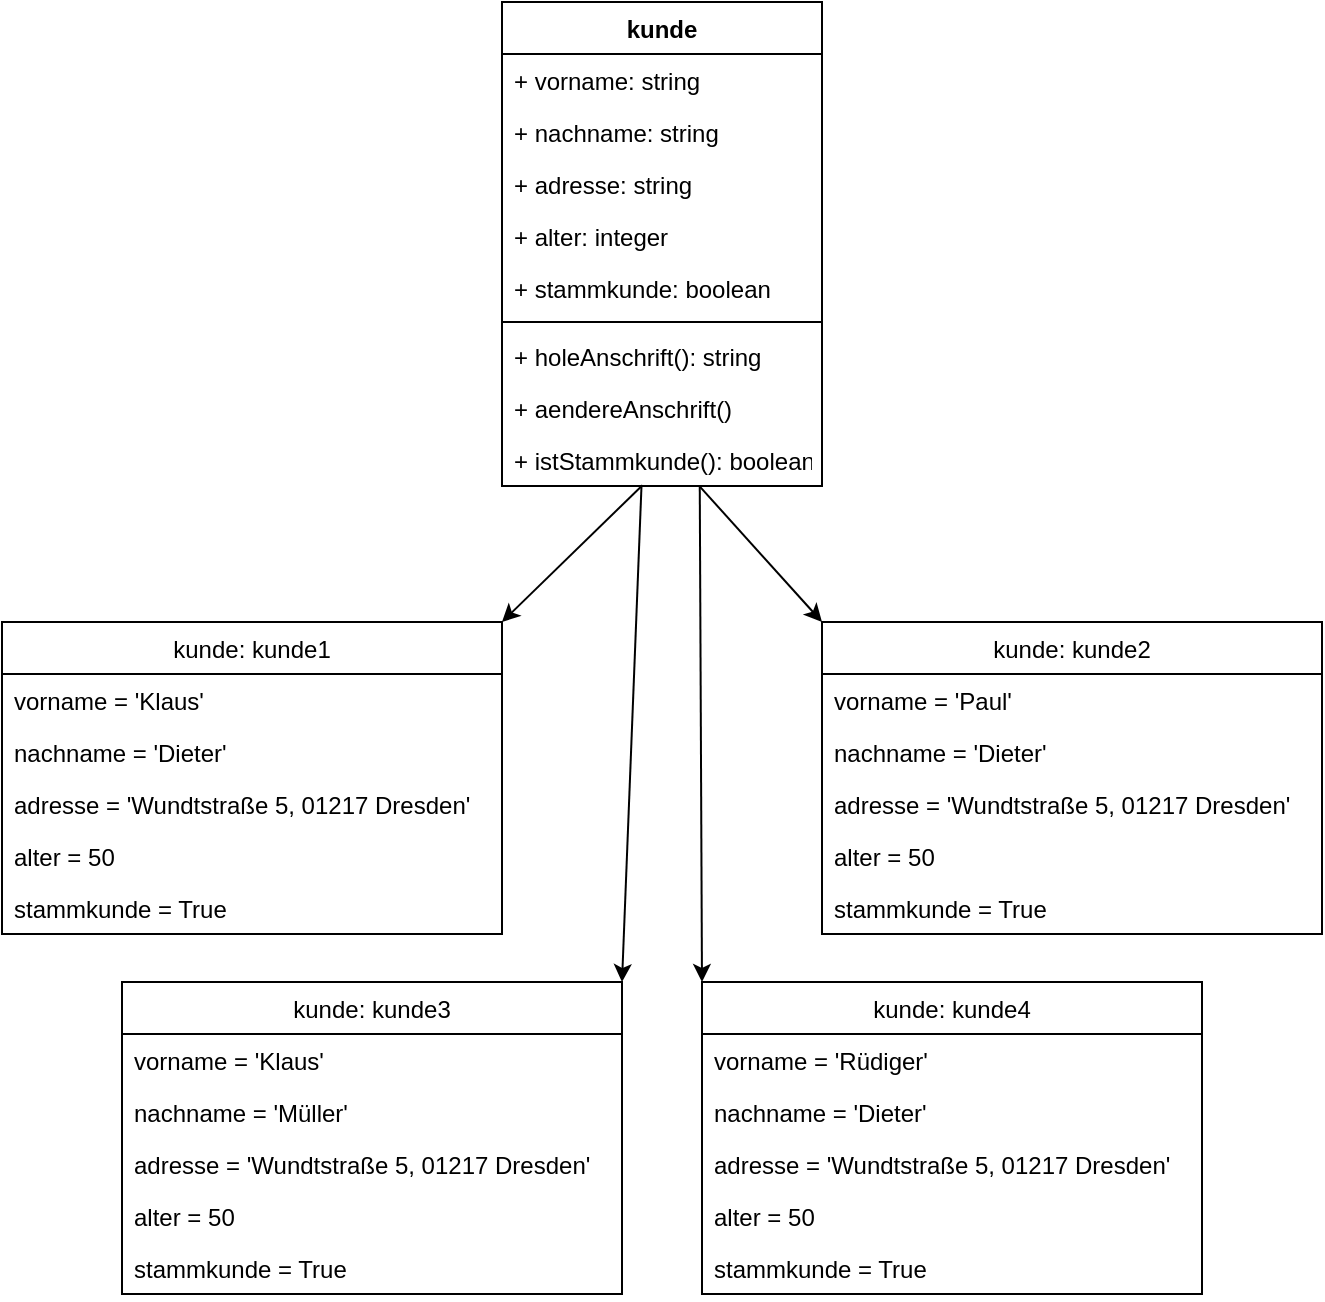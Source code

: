 <mxfile version="13.10.1" type="device"><diagram id="GSJ6W59w4i5gZUs6FGtd" name="Page-1"><mxGraphModel dx="159" dy="79" grid="1" gridSize="10" guides="1" tooltips="1" connect="1" arrows="1" fold="1" page="1" pageScale="1" pageWidth="827" pageHeight="1169" math="0" shadow="0"><root><mxCell id="0"/><mxCell id="1" parent="0"/><mxCell id="jthKy0gG9UhMuQ1eCn7M-15" value="kunde: kunde4" style="swimlane;fontStyle=0;childLayout=stackLayout;horizontal=1;startSize=26;fillColor=none;horizontalStack=0;resizeParent=1;resizeParentMax=0;resizeLast=0;collapsible=1;marginBottom=0;" vertex="1" parent="1"><mxGeometry x="440" y="920" width="250" height="156" as="geometry"/></mxCell><mxCell id="jthKy0gG9UhMuQ1eCn7M-16" value="vorname = 'Rüdiger'" style="text;strokeColor=none;fillColor=none;align=left;verticalAlign=top;spacingLeft=4;spacingRight=4;overflow=hidden;rotatable=0;points=[[0,0.5],[1,0.5]];portConstraint=eastwest;" vertex="1" parent="jthKy0gG9UhMuQ1eCn7M-15"><mxGeometry y="26" width="250" height="26" as="geometry"/></mxCell><mxCell id="jthKy0gG9UhMuQ1eCn7M-17" value="nachname = 'Dieter'" style="text;strokeColor=none;fillColor=none;align=left;verticalAlign=top;spacingLeft=4;spacingRight=4;overflow=hidden;rotatable=0;points=[[0,0.5],[1,0.5]];portConstraint=eastwest;" vertex="1" parent="jthKy0gG9UhMuQ1eCn7M-15"><mxGeometry y="52" width="250" height="26" as="geometry"/></mxCell><mxCell id="jthKy0gG9UhMuQ1eCn7M-18" value="adresse = 'Wundtstraße 5, 01217 Dresden'&#10;" style="text;strokeColor=none;fillColor=none;align=left;verticalAlign=top;spacingLeft=4;spacingRight=4;overflow=hidden;rotatable=0;points=[[0,0.5],[1,0.5]];portConstraint=eastwest;" vertex="1" parent="jthKy0gG9UhMuQ1eCn7M-15"><mxGeometry y="78" width="250" height="26" as="geometry"/></mxCell><mxCell id="jthKy0gG9UhMuQ1eCn7M-19" value="alter = 50" style="text;strokeColor=none;fillColor=none;align=left;verticalAlign=top;spacingLeft=4;spacingRight=4;overflow=hidden;rotatable=0;points=[[0,0.5],[1,0.5]];portConstraint=eastwest;" vertex="1" parent="jthKy0gG9UhMuQ1eCn7M-15"><mxGeometry y="104" width="250" height="26" as="geometry"/></mxCell><mxCell id="jthKy0gG9UhMuQ1eCn7M-20" value="stammkunde = True" style="text;strokeColor=none;fillColor=none;align=left;verticalAlign=top;spacingLeft=4;spacingRight=4;overflow=hidden;rotatable=0;points=[[0,0.5],[1,0.5]];portConstraint=eastwest;" vertex="1" parent="jthKy0gG9UhMuQ1eCn7M-15"><mxGeometry y="130" width="250" height="26" as="geometry"/></mxCell><mxCell id="jthKy0gG9UhMuQ1eCn7M-27" value="kunde: kunde1" style="swimlane;fontStyle=0;childLayout=stackLayout;horizontal=1;startSize=26;fillColor=none;horizontalStack=0;resizeParent=1;resizeParentMax=0;resizeLast=0;collapsible=1;marginBottom=0;" vertex="1" parent="1"><mxGeometry x="90" y="740" width="250" height="156" as="geometry"/></mxCell><mxCell id="jthKy0gG9UhMuQ1eCn7M-28" value="vorname = 'Klaus'" style="text;strokeColor=none;fillColor=none;align=left;verticalAlign=top;spacingLeft=4;spacingRight=4;overflow=hidden;rotatable=0;points=[[0,0.5],[1,0.5]];portConstraint=eastwest;" vertex="1" parent="jthKy0gG9UhMuQ1eCn7M-27"><mxGeometry y="26" width="250" height="26" as="geometry"/></mxCell><mxCell id="jthKy0gG9UhMuQ1eCn7M-29" value="nachname = 'Dieter'" style="text;strokeColor=none;fillColor=none;align=left;verticalAlign=top;spacingLeft=4;spacingRight=4;overflow=hidden;rotatable=0;points=[[0,0.5],[1,0.5]];portConstraint=eastwest;" vertex="1" parent="jthKy0gG9UhMuQ1eCn7M-27"><mxGeometry y="52" width="250" height="26" as="geometry"/></mxCell><mxCell id="jthKy0gG9UhMuQ1eCn7M-30" value="adresse = 'Wundtstraße 5, 01217 Dresden'&#10;" style="text;strokeColor=none;fillColor=none;align=left;verticalAlign=top;spacingLeft=4;spacingRight=4;overflow=hidden;rotatable=0;points=[[0,0.5],[1,0.5]];portConstraint=eastwest;" vertex="1" parent="jthKy0gG9UhMuQ1eCn7M-27"><mxGeometry y="78" width="250" height="26" as="geometry"/></mxCell><mxCell id="jthKy0gG9UhMuQ1eCn7M-31" value="alter = 50" style="text;strokeColor=none;fillColor=none;align=left;verticalAlign=top;spacingLeft=4;spacingRight=4;overflow=hidden;rotatable=0;points=[[0,0.5],[1,0.5]];portConstraint=eastwest;" vertex="1" parent="jthKy0gG9UhMuQ1eCn7M-27"><mxGeometry y="104" width="250" height="26" as="geometry"/></mxCell><mxCell id="jthKy0gG9UhMuQ1eCn7M-32" value="stammkunde = True" style="text;strokeColor=none;fillColor=none;align=left;verticalAlign=top;spacingLeft=4;spacingRight=4;overflow=hidden;rotatable=0;points=[[0,0.5],[1,0.5]];portConstraint=eastwest;" vertex="1" parent="jthKy0gG9UhMuQ1eCn7M-27"><mxGeometry y="130" width="250" height="26" as="geometry"/></mxCell><mxCell id="jthKy0gG9UhMuQ1eCn7M-33" value="kunde: kunde2" style="swimlane;fontStyle=0;childLayout=stackLayout;horizontal=1;startSize=26;fillColor=none;horizontalStack=0;resizeParent=1;resizeParentMax=0;resizeLast=0;collapsible=1;marginBottom=0;" vertex="1" parent="1"><mxGeometry x="500" y="740" width="250" height="156" as="geometry"/></mxCell><mxCell id="jthKy0gG9UhMuQ1eCn7M-34" value="vorname = 'Paul'" style="text;strokeColor=none;fillColor=none;align=left;verticalAlign=top;spacingLeft=4;spacingRight=4;overflow=hidden;rotatable=0;points=[[0,0.5],[1,0.5]];portConstraint=eastwest;" vertex="1" parent="jthKy0gG9UhMuQ1eCn7M-33"><mxGeometry y="26" width="250" height="26" as="geometry"/></mxCell><mxCell id="jthKy0gG9UhMuQ1eCn7M-35" value="nachname = 'Dieter'" style="text;strokeColor=none;fillColor=none;align=left;verticalAlign=top;spacingLeft=4;spacingRight=4;overflow=hidden;rotatable=0;points=[[0,0.5],[1,0.5]];portConstraint=eastwest;" vertex="1" parent="jthKy0gG9UhMuQ1eCn7M-33"><mxGeometry y="52" width="250" height="26" as="geometry"/></mxCell><mxCell id="jthKy0gG9UhMuQ1eCn7M-36" value="adresse = 'Wundtstraße 5, 01217 Dresden'&#10;" style="text;strokeColor=none;fillColor=none;align=left;verticalAlign=top;spacingLeft=4;spacingRight=4;overflow=hidden;rotatable=0;points=[[0,0.5],[1,0.5]];portConstraint=eastwest;" vertex="1" parent="jthKy0gG9UhMuQ1eCn7M-33"><mxGeometry y="78" width="250" height="26" as="geometry"/></mxCell><mxCell id="jthKy0gG9UhMuQ1eCn7M-37" value="alter = 50" style="text;strokeColor=none;fillColor=none;align=left;verticalAlign=top;spacingLeft=4;spacingRight=4;overflow=hidden;rotatable=0;points=[[0,0.5],[1,0.5]];portConstraint=eastwest;" vertex="1" parent="jthKy0gG9UhMuQ1eCn7M-33"><mxGeometry y="104" width="250" height="26" as="geometry"/></mxCell><mxCell id="jthKy0gG9UhMuQ1eCn7M-38" value="stammkunde = True" style="text;strokeColor=none;fillColor=none;align=left;verticalAlign=top;spacingLeft=4;spacingRight=4;overflow=hidden;rotatable=0;points=[[0,0.5],[1,0.5]];portConstraint=eastwest;" vertex="1" parent="jthKy0gG9UhMuQ1eCn7M-33"><mxGeometry y="130" width="250" height="26" as="geometry"/></mxCell><mxCell id="jthKy0gG9UhMuQ1eCn7M-21" value="kunde: kunde3" style="swimlane;fontStyle=0;childLayout=stackLayout;horizontal=1;startSize=26;fillColor=none;horizontalStack=0;resizeParent=1;resizeParentMax=0;resizeLast=0;collapsible=1;marginBottom=0;" vertex="1" parent="1"><mxGeometry x="150" y="920" width="250" height="156" as="geometry"/></mxCell><mxCell id="jthKy0gG9UhMuQ1eCn7M-22" value="vorname = 'Klaus'" style="text;strokeColor=none;fillColor=none;align=left;verticalAlign=top;spacingLeft=4;spacingRight=4;overflow=hidden;rotatable=0;points=[[0,0.5],[1,0.5]];portConstraint=eastwest;" vertex="1" parent="jthKy0gG9UhMuQ1eCn7M-21"><mxGeometry y="26" width="250" height="26" as="geometry"/></mxCell><mxCell id="jthKy0gG9UhMuQ1eCn7M-23" value="nachname = 'Müller'" style="text;strokeColor=none;fillColor=none;align=left;verticalAlign=top;spacingLeft=4;spacingRight=4;overflow=hidden;rotatable=0;points=[[0,0.5],[1,0.5]];portConstraint=eastwest;" vertex="1" parent="jthKy0gG9UhMuQ1eCn7M-21"><mxGeometry y="52" width="250" height="26" as="geometry"/></mxCell><mxCell id="jthKy0gG9UhMuQ1eCn7M-24" value="adresse = 'Wundtstraße 5, 01217 Dresden'&#10;" style="text;strokeColor=none;fillColor=none;align=left;verticalAlign=top;spacingLeft=4;spacingRight=4;overflow=hidden;rotatable=0;points=[[0,0.5],[1,0.5]];portConstraint=eastwest;" vertex="1" parent="jthKy0gG9UhMuQ1eCn7M-21"><mxGeometry y="78" width="250" height="26" as="geometry"/></mxCell><mxCell id="jthKy0gG9UhMuQ1eCn7M-25" value="alter = 50" style="text;strokeColor=none;fillColor=none;align=left;verticalAlign=top;spacingLeft=4;spacingRight=4;overflow=hidden;rotatable=0;points=[[0,0.5],[1,0.5]];portConstraint=eastwest;" vertex="1" parent="jthKy0gG9UhMuQ1eCn7M-21"><mxGeometry y="104" width="250" height="26" as="geometry"/></mxCell><mxCell id="jthKy0gG9UhMuQ1eCn7M-26" value="stammkunde = True" style="text;strokeColor=none;fillColor=none;align=left;verticalAlign=top;spacingLeft=4;spacingRight=4;overflow=hidden;rotatable=0;points=[[0,0.5],[1,0.5]];portConstraint=eastwest;" vertex="1" parent="jthKy0gG9UhMuQ1eCn7M-21"><mxGeometry y="130" width="250" height="26" as="geometry"/></mxCell><mxCell id="jthKy0gG9UhMuQ1eCn7M-41" value="" style="endArrow=classic;html=1;entryX=1;entryY=0;entryDx=0;entryDy=0;exitX=0.439;exitY=0.985;exitDx=0;exitDy=0;exitPerimeter=0;" edge="1" parent="1" source="jthKy0gG9UhMuQ1eCn7M-14" target="jthKy0gG9UhMuQ1eCn7M-27"><mxGeometry width="50" height="50" relative="1" as="geometry"><mxPoint x="413" y="670" as="sourcePoint"/><mxPoint x="430" y="700" as="targetPoint"/></mxGeometry></mxCell><mxCell id="jthKy0gG9UhMuQ1eCn7M-42" value="" style="endArrow=classic;html=1;entryX=1;entryY=0;entryDx=0;entryDy=0;exitX=0.436;exitY=0.985;exitDx=0;exitDy=0;exitPerimeter=0;" edge="1" parent="1" source="jthKy0gG9UhMuQ1eCn7M-14" target="jthKy0gG9UhMuQ1eCn7M-21"><mxGeometry width="50" height="50" relative="1" as="geometry"><mxPoint x="410" y="670" as="sourcePoint"/><mxPoint x="350" y="750" as="targetPoint"/></mxGeometry></mxCell><mxCell id="jthKy0gG9UhMuQ1eCn7M-43" value="" style="endArrow=classic;html=1;entryX=0;entryY=0;entryDx=0;entryDy=0;exitX=0.617;exitY=1.002;exitDx=0;exitDy=0;exitPerimeter=0;" edge="1" parent="1" source="jthKy0gG9UhMuQ1eCn7M-14" target="jthKy0gG9UhMuQ1eCn7M-33"><mxGeometry width="50" height="50" relative="1" as="geometry"><mxPoint x="440" y="673" as="sourcePoint"/><mxPoint x="360" y="760" as="targetPoint"/></mxGeometry></mxCell><mxCell id="jthKy0gG9UhMuQ1eCn7M-44" value="" style="endArrow=classic;html=1;exitX=0.618;exitY=1.002;exitDx=0;exitDy=0;exitPerimeter=0;entryX=1;entryY=0;entryDx=0;entryDy=0;" edge="1" parent="1" source="jthKy0gG9UhMuQ1eCn7M-14"><mxGeometry width="50" height="50" relative="1" as="geometry"><mxPoint x="512.96" y="854.002" as="sourcePoint"/><mxPoint x="440" y="920" as="targetPoint"/></mxGeometry></mxCell><mxCell id="jthKy0gG9UhMuQ1eCn7M-5" value="kunde" style="swimlane;fontStyle=1;align=center;verticalAlign=top;childLayout=stackLayout;horizontal=1;startSize=26;horizontalStack=0;resizeParent=1;resizeParentMax=0;resizeLast=0;collapsible=1;marginBottom=0;" vertex="1" parent="1"><mxGeometry x="340" y="430" width="160" height="242" as="geometry"/></mxCell><mxCell id="jthKy0gG9UhMuQ1eCn7M-6" value="+ vorname: string" style="text;strokeColor=none;fillColor=none;align=left;verticalAlign=top;spacingLeft=4;spacingRight=4;overflow=hidden;rotatable=0;points=[[0,0.5],[1,0.5]];portConstraint=eastwest;" vertex="1" parent="jthKy0gG9UhMuQ1eCn7M-5"><mxGeometry y="26" width="160" height="26" as="geometry"/></mxCell><mxCell id="jthKy0gG9UhMuQ1eCn7M-9" value="+ nachname: string" style="text;strokeColor=none;fillColor=none;align=left;verticalAlign=top;spacingLeft=4;spacingRight=4;overflow=hidden;rotatable=0;points=[[0,0.5],[1,0.5]];portConstraint=eastwest;" vertex="1" parent="jthKy0gG9UhMuQ1eCn7M-5"><mxGeometry y="52" width="160" height="26" as="geometry"/></mxCell><mxCell id="jthKy0gG9UhMuQ1eCn7M-10" value="+ adresse: string" style="text;strokeColor=none;fillColor=none;align=left;verticalAlign=top;spacingLeft=4;spacingRight=4;overflow=hidden;rotatable=0;points=[[0,0.5],[1,0.5]];portConstraint=eastwest;" vertex="1" parent="jthKy0gG9UhMuQ1eCn7M-5"><mxGeometry y="78" width="160" height="26" as="geometry"/></mxCell><mxCell id="jthKy0gG9UhMuQ1eCn7M-11" value="+ alter: integer" style="text;strokeColor=none;fillColor=none;align=left;verticalAlign=top;spacingLeft=4;spacingRight=4;overflow=hidden;rotatable=0;points=[[0,0.5],[1,0.5]];portConstraint=eastwest;" vertex="1" parent="jthKy0gG9UhMuQ1eCn7M-5"><mxGeometry y="104" width="160" height="26" as="geometry"/></mxCell><mxCell id="jthKy0gG9UhMuQ1eCn7M-12" value="+ stammkunde: boolean" style="text;strokeColor=none;fillColor=none;align=left;verticalAlign=top;spacingLeft=4;spacingRight=4;overflow=hidden;rotatable=0;points=[[0,0.5],[1,0.5]];portConstraint=eastwest;" vertex="1" parent="jthKy0gG9UhMuQ1eCn7M-5"><mxGeometry y="130" width="160" height="26" as="geometry"/></mxCell><mxCell id="jthKy0gG9UhMuQ1eCn7M-7" value="" style="line;strokeWidth=1;fillColor=none;align=left;verticalAlign=middle;spacingTop=-1;spacingLeft=3;spacingRight=3;rotatable=0;labelPosition=right;points=[];portConstraint=eastwest;" vertex="1" parent="jthKy0gG9UhMuQ1eCn7M-5"><mxGeometry y="156" width="160" height="8" as="geometry"/></mxCell><mxCell id="jthKy0gG9UhMuQ1eCn7M-8" value="+ holeAnschrift(): string" style="text;strokeColor=none;fillColor=none;align=left;verticalAlign=top;spacingLeft=4;spacingRight=4;overflow=hidden;rotatable=0;points=[[0,0.5],[1,0.5]];portConstraint=eastwest;" vertex="1" parent="jthKy0gG9UhMuQ1eCn7M-5"><mxGeometry y="164" width="160" height="26" as="geometry"/></mxCell><mxCell id="jthKy0gG9UhMuQ1eCn7M-13" value="+ aendereAnschrift()" style="text;strokeColor=none;fillColor=none;align=left;verticalAlign=top;spacingLeft=4;spacingRight=4;overflow=hidden;rotatable=0;points=[[0,0.5],[1,0.5]];portConstraint=eastwest;" vertex="1" parent="jthKy0gG9UhMuQ1eCn7M-5"><mxGeometry y="190" width="160" height="26" as="geometry"/></mxCell><mxCell id="jthKy0gG9UhMuQ1eCn7M-14" value="+ istStammkunde(): boolean" style="text;strokeColor=none;fillColor=none;align=left;verticalAlign=top;spacingLeft=4;spacingRight=4;overflow=hidden;rotatable=0;points=[[0,0.5],[1,0.5]];portConstraint=eastwest;" vertex="1" parent="jthKy0gG9UhMuQ1eCn7M-5"><mxGeometry y="216" width="160" height="26" as="geometry"/></mxCell></root></mxGraphModel></diagram></mxfile>